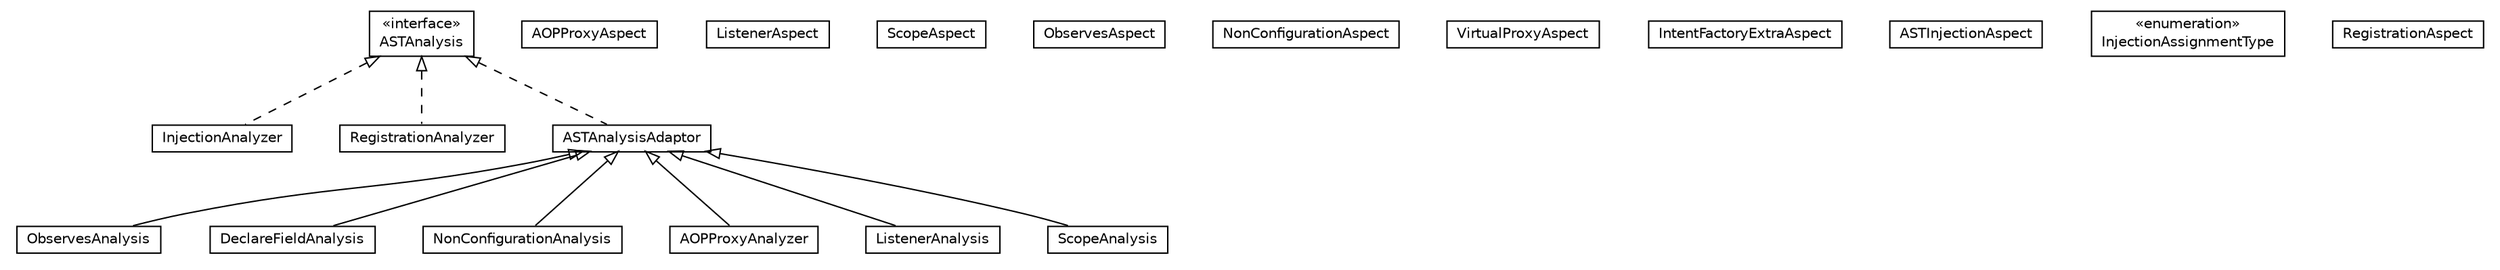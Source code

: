 #!/usr/local/bin/dot
#
# Class diagram 
# Generated by UMLGraph version 5.1 (http://www.umlgraph.org/)
#

digraph G {
	edge [fontname="Helvetica",fontsize=10,labelfontname="Helvetica",labelfontsize=10];
	node [fontname="Helvetica",fontsize=10,shape=plaintext];
	nodesep=0.25;
	ranksep=0.5;
	// org.androidtransfuse.analysis.astAnalyzer.ObservesAnalysis
	c1901 [label=<<table title="org.androidtransfuse.analysis.astAnalyzer.ObservesAnalysis" border="0" cellborder="1" cellspacing="0" cellpadding="2" port="p" href="./ObservesAnalysis.html">
		<tr><td><table border="0" cellspacing="0" cellpadding="1">
<tr><td align="center" balign="center"> ObservesAnalysis </td></tr>
		</table></td></tr>
		</table>>, fontname="Helvetica", fontcolor="black", fontsize=10.0];
	// org.androidtransfuse.analysis.astAnalyzer.AOPProxyAspect
	c1902 [label=<<table title="org.androidtransfuse.analysis.astAnalyzer.AOPProxyAspect" border="0" cellborder="1" cellspacing="0" cellpadding="2" port="p" href="./AOPProxyAspect.html">
		<tr><td><table border="0" cellspacing="0" cellpadding="1">
<tr><td align="center" balign="center"> AOPProxyAspect </td></tr>
		</table></td></tr>
		</table>>, fontname="Helvetica", fontcolor="black", fontsize=10.0];
	// org.androidtransfuse.analysis.astAnalyzer.InjectionAnalyzer
	c1903 [label=<<table title="org.androidtransfuse.analysis.astAnalyzer.InjectionAnalyzer" border="0" cellborder="1" cellspacing="0" cellpadding="2" port="p" href="./InjectionAnalyzer.html">
		<tr><td><table border="0" cellspacing="0" cellpadding="1">
<tr><td align="center" balign="center"> InjectionAnalyzer </td></tr>
		</table></td></tr>
		</table>>, fontname="Helvetica", fontcolor="black", fontsize=10.0];
	// org.androidtransfuse.analysis.astAnalyzer.ListenerAspect
	c1904 [label=<<table title="org.androidtransfuse.analysis.astAnalyzer.ListenerAspect" border="0" cellborder="1" cellspacing="0" cellpadding="2" port="p" href="./ListenerAspect.html">
		<tr><td><table border="0" cellspacing="0" cellpadding="1">
<tr><td align="center" balign="center"> ListenerAspect </td></tr>
		</table></td></tr>
		</table>>, fontname="Helvetica", fontcolor="black", fontsize=10.0];
	// org.androidtransfuse.analysis.astAnalyzer.ScopeAspect
	c1905 [label=<<table title="org.androidtransfuse.analysis.astAnalyzer.ScopeAspect" border="0" cellborder="1" cellspacing="0" cellpadding="2" port="p" href="./ScopeAspect.html">
		<tr><td><table border="0" cellspacing="0" cellpadding="1">
<tr><td align="center" balign="center"> ScopeAspect </td></tr>
		</table></td></tr>
		</table>>, fontname="Helvetica", fontcolor="black", fontsize=10.0];
	// org.androidtransfuse.analysis.astAnalyzer.DeclareFieldAnalysis
	c1906 [label=<<table title="org.androidtransfuse.analysis.astAnalyzer.DeclareFieldAnalysis" border="0" cellborder="1" cellspacing="0" cellpadding="2" port="p" href="./DeclareFieldAnalysis.html">
		<tr><td><table border="0" cellspacing="0" cellpadding="1">
<tr><td align="center" balign="center"> DeclareFieldAnalysis </td></tr>
		</table></td></tr>
		</table>>, fontname="Helvetica", fontcolor="black", fontsize=10.0];
	// org.androidtransfuse.analysis.astAnalyzer.ASTAnalysis
	c1907 [label=<<table title="org.androidtransfuse.analysis.astAnalyzer.ASTAnalysis" border="0" cellborder="1" cellspacing="0" cellpadding="2" port="p" href="./ASTAnalysis.html">
		<tr><td><table border="0" cellspacing="0" cellpadding="1">
<tr><td align="center" balign="center"> &#171;interface&#187; </td></tr>
<tr><td align="center" balign="center"> ASTAnalysis </td></tr>
		</table></td></tr>
		</table>>, fontname="Helvetica", fontcolor="black", fontsize=10.0];
	// org.androidtransfuse.analysis.astAnalyzer.ObservesAspect
	c1908 [label=<<table title="org.androidtransfuse.analysis.astAnalyzer.ObservesAspect" border="0" cellborder="1" cellspacing="0" cellpadding="2" port="p" href="./ObservesAspect.html">
		<tr><td><table border="0" cellspacing="0" cellpadding="1">
<tr><td align="center" balign="center"> ObservesAspect </td></tr>
		</table></td></tr>
		</table>>, fontname="Helvetica", fontcolor="black", fontsize=10.0];
	// org.androidtransfuse.analysis.astAnalyzer.NonConfigurationAspect
	c1909 [label=<<table title="org.androidtransfuse.analysis.astAnalyzer.NonConfigurationAspect" border="0" cellborder="1" cellspacing="0" cellpadding="2" port="p" href="./NonConfigurationAspect.html">
		<tr><td><table border="0" cellspacing="0" cellpadding="1">
<tr><td align="center" balign="center"> NonConfigurationAspect </td></tr>
		</table></td></tr>
		</table>>, fontname="Helvetica", fontcolor="black", fontsize=10.0];
	// org.androidtransfuse.analysis.astAnalyzer.NonConfigurationAnalysis
	c1910 [label=<<table title="org.androidtransfuse.analysis.astAnalyzer.NonConfigurationAnalysis" border="0" cellborder="1" cellspacing="0" cellpadding="2" port="p" href="./NonConfigurationAnalysis.html">
		<tr><td><table border="0" cellspacing="0" cellpadding="1">
<tr><td align="center" balign="center"> NonConfigurationAnalysis </td></tr>
		</table></td></tr>
		</table>>, fontname="Helvetica", fontcolor="black", fontsize=10.0];
	// org.androidtransfuse.analysis.astAnalyzer.AOPProxyAnalyzer
	c1911 [label=<<table title="org.androidtransfuse.analysis.astAnalyzer.AOPProxyAnalyzer" border="0" cellborder="1" cellspacing="0" cellpadding="2" port="p" href="./AOPProxyAnalyzer.html">
		<tr><td><table border="0" cellspacing="0" cellpadding="1">
<tr><td align="center" balign="center"> AOPProxyAnalyzer </td></tr>
		</table></td></tr>
		</table>>, fontname="Helvetica", fontcolor="black", fontsize=10.0];
	// org.androidtransfuse.analysis.astAnalyzer.VirtualProxyAspect
	c1912 [label=<<table title="org.androidtransfuse.analysis.astAnalyzer.VirtualProxyAspect" border="0" cellborder="1" cellspacing="0" cellpadding="2" port="p" href="./VirtualProxyAspect.html">
		<tr><td><table border="0" cellspacing="0" cellpadding="1">
<tr><td align="center" balign="center"> VirtualProxyAspect </td></tr>
		</table></td></tr>
		</table>>, fontname="Helvetica", fontcolor="black", fontsize=10.0];
	// org.androidtransfuse.analysis.astAnalyzer.ListenerAnalysis
	c1913 [label=<<table title="org.androidtransfuse.analysis.astAnalyzer.ListenerAnalysis" border="0" cellborder="1" cellspacing="0" cellpadding="2" port="p" href="./ListenerAnalysis.html">
		<tr><td><table border="0" cellspacing="0" cellpadding="1">
<tr><td align="center" balign="center"> ListenerAnalysis </td></tr>
		</table></td></tr>
		</table>>, fontname="Helvetica", fontcolor="black", fontsize=10.0];
	// org.androidtransfuse.analysis.astAnalyzer.RegistrationAnalyzer
	c1914 [label=<<table title="org.androidtransfuse.analysis.astAnalyzer.RegistrationAnalyzer" border="0" cellborder="1" cellspacing="0" cellpadding="2" port="p" href="./RegistrationAnalyzer.html">
		<tr><td><table border="0" cellspacing="0" cellpadding="1">
<tr><td align="center" balign="center"> RegistrationAnalyzer </td></tr>
		</table></td></tr>
		</table>>, fontname="Helvetica", fontcolor="black", fontsize=10.0];
	// org.androidtransfuse.analysis.astAnalyzer.IntentFactoryExtraAspect
	c1915 [label=<<table title="org.androidtransfuse.analysis.astAnalyzer.IntentFactoryExtraAspect" border="0" cellborder="1" cellspacing="0" cellpadding="2" port="p" href="./IntentFactoryExtraAspect.html">
		<tr><td><table border="0" cellspacing="0" cellpadding="1">
<tr><td align="center" balign="center"> IntentFactoryExtraAspect </td></tr>
		</table></td></tr>
		</table>>, fontname="Helvetica", fontcolor="black", fontsize=10.0];
	// org.androidtransfuse.analysis.astAnalyzer.ASTAnalysisAdaptor
	c1916 [label=<<table title="org.androidtransfuse.analysis.astAnalyzer.ASTAnalysisAdaptor" border="0" cellborder="1" cellspacing="0" cellpadding="2" port="p" href="./ASTAnalysisAdaptor.html">
		<tr><td><table border="0" cellspacing="0" cellpadding="1">
<tr><td align="center" balign="center"> ASTAnalysisAdaptor </td></tr>
		</table></td></tr>
		</table>>, fontname="Helvetica", fontcolor="black", fontsize=10.0];
	// org.androidtransfuse.analysis.astAnalyzer.ScopeAnalysis
	c1917 [label=<<table title="org.androidtransfuse.analysis.astAnalyzer.ScopeAnalysis" border="0" cellborder="1" cellspacing="0" cellpadding="2" port="p" href="./ScopeAnalysis.html">
		<tr><td><table border="0" cellspacing="0" cellpadding="1">
<tr><td align="center" balign="center"> ScopeAnalysis </td></tr>
		</table></td></tr>
		</table>>, fontname="Helvetica", fontcolor="black", fontsize=10.0];
	// org.androidtransfuse.analysis.astAnalyzer.ASTInjectionAspect
	c1918 [label=<<table title="org.androidtransfuse.analysis.astAnalyzer.ASTInjectionAspect" border="0" cellborder="1" cellspacing="0" cellpadding="2" port="p" href="./ASTInjectionAspect.html">
		<tr><td><table border="0" cellspacing="0" cellpadding="1">
<tr><td align="center" balign="center"> ASTInjectionAspect </td></tr>
		</table></td></tr>
		</table>>, fontname="Helvetica", fontcolor="black", fontsize=10.0];
	// org.androidtransfuse.analysis.astAnalyzer.ASTInjectionAspect.InjectionAssignmentType
	c1919 [label=<<table title="org.androidtransfuse.analysis.astAnalyzer.ASTInjectionAspect.InjectionAssignmentType" border="0" cellborder="1" cellspacing="0" cellpadding="2" port="p" href="./ASTInjectionAspect.InjectionAssignmentType.html">
		<tr><td><table border="0" cellspacing="0" cellpadding="1">
<tr><td align="center" balign="center"> &#171;enumeration&#187; </td></tr>
<tr><td align="center" balign="center"> InjectionAssignmentType </td></tr>
		</table></td></tr>
		</table>>, fontname="Helvetica", fontcolor="black", fontsize=10.0];
	// org.androidtransfuse.analysis.astAnalyzer.RegistrationAspect
	c1920 [label=<<table title="org.androidtransfuse.analysis.astAnalyzer.RegistrationAspect" border="0" cellborder="1" cellspacing="0" cellpadding="2" port="p" href="./RegistrationAspect.html">
		<tr><td><table border="0" cellspacing="0" cellpadding="1">
<tr><td align="center" balign="center"> RegistrationAspect </td></tr>
		</table></td></tr>
		</table>>, fontname="Helvetica", fontcolor="black", fontsize=10.0];
	//org.androidtransfuse.analysis.astAnalyzer.ObservesAnalysis extends org.androidtransfuse.analysis.astAnalyzer.ASTAnalysisAdaptor
	c1916:p -> c1901:p [dir=back,arrowtail=empty];
	//org.androidtransfuse.analysis.astAnalyzer.InjectionAnalyzer implements org.androidtransfuse.analysis.astAnalyzer.ASTAnalysis
	c1907:p -> c1903:p [dir=back,arrowtail=empty,style=dashed];
	//org.androidtransfuse.analysis.astAnalyzer.DeclareFieldAnalysis extends org.androidtransfuse.analysis.astAnalyzer.ASTAnalysisAdaptor
	c1916:p -> c1906:p [dir=back,arrowtail=empty];
	//org.androidtransfuse.analysis.astAnalyzer.NonConfigurationAnalysis extends org.androidtransfuse.analysis.astAnalyzer.ASTAnalysisAdaptor
	c1916:p -> c1910:p [dir=back,arrowtail=empty];
	//org.androidtransfuse.analysis.astAnalyzer.AOPProxyAnalyzer extends org.androidtransfuse.analysis.astAnalyzer.ASTAnalysisAdaptor
	c1916:p -> c1911:p [dir=back,arrowtail=empty];
	//org.androidtransfuse.analysis.astAnalyzer.ListenerAnalysis extends org.androidtransfuse.analysis.astAnalyzer.ASTAnalysisAdaptor
	c1916:p -> c1913:p [dir=back,arrowtail=empty];
	//org.androidtransfuse.analysis.astAnalyzer.RegistrationAnalyzer implements org.androidtransfuse.analysis.astAnalyzer.ASTAnalysis
	c1907:p -> c1914:p [dir=back,arrowtail=empty,style=dashed];
	//org.androidtransfuse.analysis.astAnalyzer.ASTAnalysisAdaptor implements org.androidtransfuse.analysis.astAnalyzer.ASTAnalysis
	c1907:p -> c1916:p [dir=back,arrowtail=empty,style=dashed];
	//org.androidtransfuse.analysis.astAnalyzer.ScopeAnalysis extends org.androidtransfuse.analysis.astAnalyzer.ASTAnalysisAdaptor
	c1916:p -> c1917:p [dir=back,arrowtail=empty];
}

